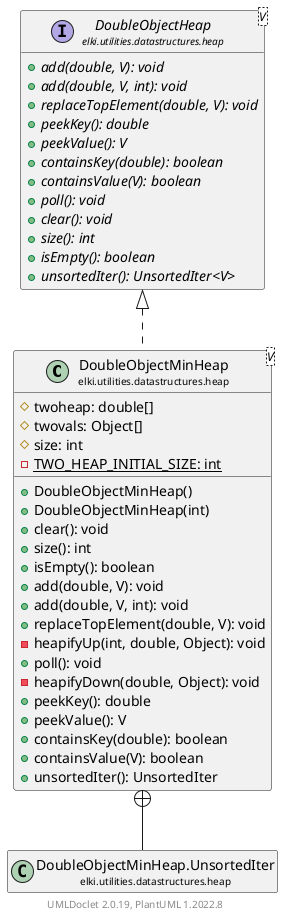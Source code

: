 @startuml
    remove .*\.(Instance|Par|Parameterizer|Factory)$
    set namespaceSeparator none
    hide empty fields
    hide empty methods

    class "<size:14>DoubleObjectMinHeap\n<size:10>elki.utilities.datastructures.heap" as elki.utilities.datastructures.heap.DoubleObjectMinHeap<V> [[DoubleObjectMinHeap.html]] {
        #twoheap: double[]
        #twovals: Object[]
        #size: int
        {static} -TWO_HEAP_INITIAL_SIZE: int
        +DoubleObjectMinHeap()
        +DoubleObjectMinHeap(int)
        +clear(): void
        +size(): int
        +isEmpty(): boolean
        +add(double, V): void
        +add(double, V, int): void
        +replaceTopElement(double, V): void
        -heapifyUp(int, double, Object): void
        +poll(): void
        -heapifyDown(double, Object): void
        +peekKey(): double
        +peekValue(): V
        +containsKey(double): boolean
        +containsValue(V): boolean
        +unsortedIter(): UnsortedIter
    }

    interface "<size:14>DoubleObjectHeap\n<size:10>elki.utilities.datastructures.heap" as elki.utilities.datastructures.heap.DoubleObjectHeap<V> [[DoubleObjectHeap.html]] {
        {abstract} +add(double, V): void
        {abstract} +add(double, V, int): void
        {abstract} +replaceTopElement(double, V): void
        {abstract} +peekKey(): double
        {abstract} +peekValue(): V
        {abstract} +containsKey(double): boolean
        {abstract} +containsValue(V): boolean
        {abstract} +poll(): void
        {abstract} +clear(): void
        {abstract} +size(): int
        {abstract} +isEmpty(): boolean
        {abstract} +unsortedIter(): UnsortedIter<V>
    }
    class "<size:14>DoubleObjectMinHeap.UnsortedIter\n<size:10>elki.utilities.datastructures.heap" as elki.utilities.datastructures.heap.DoubleObjectMinHeap.UnsortedIter [[DoubleObjectMinHeap.UnsortedIter.html]]

    elki.utilities.datastructures.heap.DoubleObjectHeap <|.. elki.utilities.datastructures.heap.DoubleObjectMinHeap
    elki.utilities.datastructures.heap.DoubleObjectMinHeap +-- elki.utilities.datastructures.heap.DoubleObjectMinHeap.UnsortedIter

    center footer UMLDoclet 2.0.19, PlantUML 1.2022.8
@enduml
